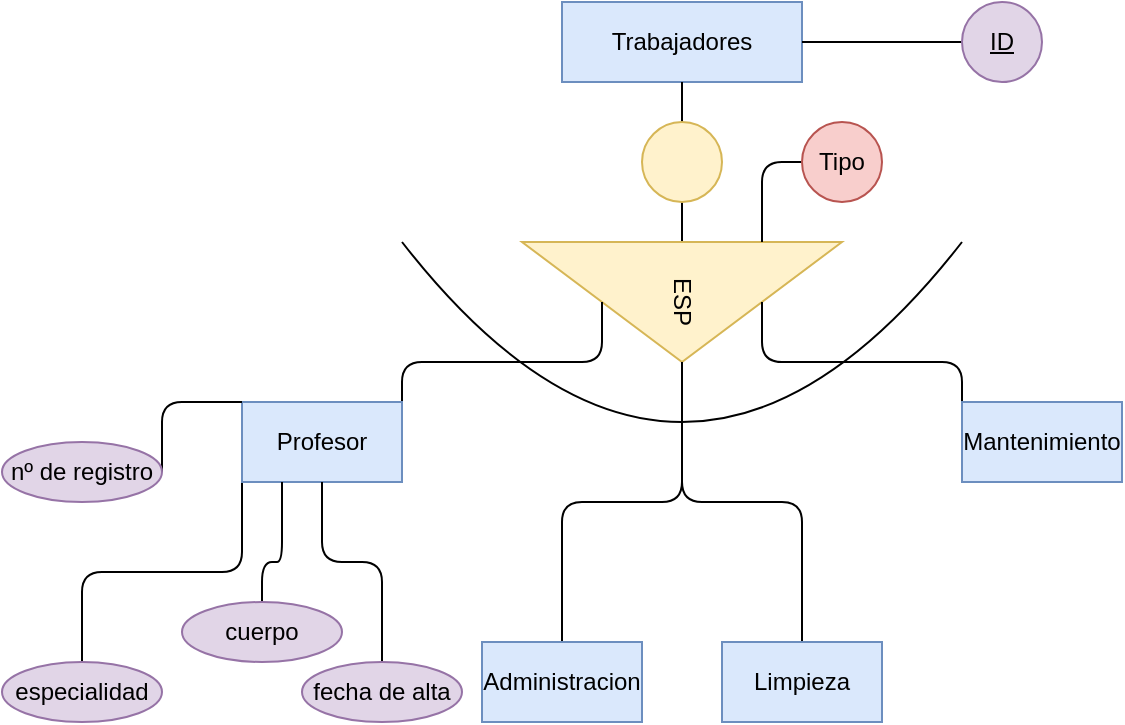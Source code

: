 <mxfile version="22.0.4" type="github">
  <diagram name="Página-1" id="Ri1iF89w23IOyqwTuAVd">
    <mxGraphModel dx="1434" dy="795" grid="1" gridSize="10" guides="1" tooltips="1" connect="1" arrows="1" fold="1" page="1" pageScale="1" pageWidth="827" pageHeight="1169" math="0" shadow="0">
      <root>
        <mxCell id="0" />
        <mxCell id="1" parent="0" />
        <mxCell id="FllwzwZ4MAOWf5rmHtK7-3" style="edgeStyle=orthogonalEdgeStyle;rounded=0;orthogonalLoop=1;jettySize=auto;html=1;exitX=0.5;exitY=1;exitDx=0;exitDy=0;endArrow=none;endFill=0;" edge="1" parent="1" source="FllwzwZ4MAOWf5rmHtK7-29" target="FllwzwZ4MAOWf5rmHtK7-2">
          <mxGeometry relative="1" as="geometry" />
        </mxCell>
        <mxCell id="FllwzwZ4MAOWf5rmHtK7-1" value="Trabajadores" style="whiteSpace=wrap;html=1;fillColor=#dae8fc;strokeColor=#6c8ebf;" vertex="1" parent="1">
          <mxGeometry x="320" y="80" width="120" height="40" as="geometry" />
        </mxCell>
        <mxCell id="FllwzwZ4MAOWf5rmHtK7-15" value="" style="edgeStyle=orthogonalEdgeStyle;rounded=1;orthogonalLoop=1;jettySize=auto;html=1;endArrow=none;endFill=0;" edge="1" parent="1" source="FllwzwZ4MAOWf5rmHtK7-2" target="FllwzwZ4MAOWf5rmHtK7-7">
          <mxGeometry relative="1" as="geometry" />
        </mxCell>
        <mxCell id="FllwzwZ4MAOWf5rmHtK7-2" value="ESP" style="triangle;whiteSpace=wrap;html=1;rotation=90;fillColor=#fff2cc;strokeColor=#d6b656;" vertex="1" parent="1">
          <mxGeometry x="350" y="150" width="60" height="160" as="geometry" />
        </mxCell>
        <mxCell id="FllwzwZ4MAOWf5rmHtK7-10" style="edgeStyle=orthogonalEdgeStyle;rounded=1;orthogonalLoop=1;jettySize=auto;html=1;exitX=1;exitY=0;exitDx=0;exitDy=0;entryX=0.5;entryY=1;entryDx=0;entryDy=0;endArrow=none;endFill=0;" edge="1" parent="1" source="FllwzwZ4MAOWf5rmHtK7-5" target="FllwzwZ4MAOWf5rmHtK7-2">
          <mxGeometry relative="1" as="geometry">
            <Array as="points">
              <mxPoint x="240" y="260" />
              <mxPoint x="340" y="260" />
            </Array>
          </mxGeometry>
        </mxCell>
        <mxCell id="FllwzwZ4MAOWf5rmHtK7-20" style="edgeStyle=orthogonalEdgeStyle;rounded=1;orthogonalLoop=1;jettySize=auto;html=1;exitX=0;exitY=1;exitDx=0;exitDy=0;endArrow=none;endFill=0;" edge="1" parent="1" source="FllwzwZ4MAOWf5rmHtK7-5" target="FllwzwZ4MAOWf5rmHtK7-19">
          <mxGeometry relative="1" as="geometry" />
        </mxCell>
        <mxCell id="FllwzwZ4MAOWf5rmHtK7-5" value="Profesor" style="rounded=0;whiteSpace=wrap;html=1;fillColor=#dae8fc;strokeColor=#6c8ebf;" vertex="1" parent="1">
          <mxGeometry x="160" y="280" width="80" height="40" as="geometry" />
        </mxCell>
        <mxCell id="FllwzwZ4MAOWf5rmHtK7-11" style="edgeStyle=orthogonalEdgeStyle;rounded=1;orthogonalLoop=1;jettySize=auto;html=1;exitX=0.5;exitY=0;exitDx=0;exitDy=0;endArrow=none;endFill=0;" edge="1" parent="1" source="FllwzwZ4MAOWf5rmHtK7-6" target="FllwzwZ4MAOWf5rmHtK7-2">
          <mxGeometry relative="1" as="geometry" />
        </mxCell>
        <mxCell id="FllwzwZ4MAOWf5rmHtK7-6" value="Administracion" style="rounded=0;whiteSpace=wrap;html=1;fillColor=#dae8fc;strokeColor=#6c8ebf;" vertex="1" parent="1">
          <mxGeometry x="280" y="400" width="80" height="40" as="geometry" />
        </mxCell>
        <mxCell id="FllwzwZ4MAOWf5rmHtK7-7" value="Limpieza" style="rounded=0;whiteSpace=wrap;html=1;fillColor=#dae8fc;strokeColor=#6c8ebf;" vertex="1" parent="1">
          <mxGeometry x="400" y="400" width="80" height="40" as="geometry" />
        </mxCell>
        <mxCell id="FllwzwZ4MAOWf5rmHtK7-16" style="edgeStyle=orthogonalEdgeStyle;rounded=1;orthogonalLoop=1;jettySize=auto;html=1;exitX=0;exitY=0;exitDx=0;exitDy=0;entryX=0.5;entryY=0;entryDx=0;entryDy=0;endArrow=none;endFill=0;" edge="1" parent="1" source="FllwzwZ4MAOWf5rmHtK7-9" target="FllwzwZ4MAOWf5rmHtK7-2">
          <mxGeometry relative="1" as="geometry">
            <Array as="points">
              <mxPoint x="520" y="260" />
              <mxPoint x="420" y="260" />
            </Array>
          </mxGeometry>
        </mxCell>
        <mxCell id="FllwzwZ4MAOWf5rmHtK7-9" value="Mantenimiento" style="rounded=0;whiteSpace=wrap;html=1;fillColor=#dae8fc;strokeColor=#6c8ebf;" vertex="1" parent="1">
          <mxGeometry x="520" y="280" width="80" height="40" as="geometry" />
        </mxCell>
        <mxCell id="FllwzwZ4MAOWf5rmHtK7-14" value="" style="endArrow=none;html=1;curved=1;" edge="1" parent="1">
          <mxGeometry width="50" height="50" relative="1" as="geometry">
            <mxPoint x="240" y="200" as="sourcePoint" />
            <mxPoint x="520" y="200" as="targetPoint" />
            <Array as="points">
              <mxPoint x="380" y="380" />
            </Array>
          </mxGeometry>
        </mxCell>
        <mxCell id="FllwzwZ4MAOWf5rmHtK7-18" style="edgeStyle=orthogonalEdgeStyle;rounded=1;orthogonalLoop=1;jettySize=auto;html=1;exitX=1;exitY=0.5;exitDx=0;exitDy=0;entryX=0;entryY=0;entryDx=0;entryDy=0;endArrow=none;endFill=0;" edge="1" parent="1" source="FllwzwZ4MAOWf5rmHtK7-17" target="FllwzwZ4MAOWf5rmHtK7-5">
          <mxGeometry relative="1" as="geometry">
            <Array as="points">
              <mxPoint x="150" y="280" />
              <mxPoint x="150" y="280" />
            </Array>
          </mxGeometry>
        </mxCell>
        <mxCell id="FllwzwZ4MAOWf5rmHtK7-17" value="nº de registro" style="ellipse;whiteSpace=wrap;html=1;fillColor=#e1d5e7;strokeColor=#9673a6;" vertex="1" parent="1">
          <mxGeometry x="40" y="300" width="80" height="30" as="geometry" />
        </mxCell>
        <mxCell id="FllwzwZ4MAOWf5rmHtK7-19" value="especialidad" style="ellipse;whiteSpace=wrap;html=1;fillColor=#e1d5e7;strokeColor=#9673a6;" vertex="1" parent="1">
          <mxGeometry x="40" y="410" width="80" height="30" as="geometry" />
        </mxCell>
        <mxCell id="FllwzwZ4MAOWf5rmHtK7-22" style="edgeStyle=orthogonalEdgeStyle;rounded=1;orthogonalLoop=1;jettySize=auto;html=1;exitX=0.5;exitY=0;exitDx=0;exitDy=0;entryX=0.25;entryY=1;entryDx=0;entryDy=0;endArrow=none;endFill=0;" edge="1" parent="1" source="FllwzwZ4MAOWf5rmHtK7-21" target="FllwzwZ4MAOWf5rmHtK7-5">
          <mxGeometry relative="1" as="geometry">
            <Array as="points">
              <mxPoint x="170" y="360" />
              <mxPoint x="180" y="360" />
            </Array>
          </mxGeometry>
        </mxCell>
        <mxCell id="FllwzwZ4MAOWf5rmHtK7-21" value="cuerpo" style="ellipse;whiteSpace=wrap;html=1;fillColor=#e1d5e7;strokeColor=#9673a6;" vertex="1" parent="1">
          <mxGeometry x="130" y="380" width="80" height="30" as="geometry" />
        </mxCell>
        <mxCell id="FllwzwZ4MAOWf5rmHtK7-24" style="edgeStyle=orthogonalEdgeStyle;rounded=1;orthogonalLoop=1;jettySize=auto;html=1;exitX=0.5;exitY=0;exitDx=0;exitDy=0;entryX=0.5;entryY=1;entryDx=0;entryDy=0;endArrow=none;endFill=0;" edge="1" parent="1" source="FllwzwZ4MAOWf5rmHtK7-23" target="FllwzwZ4MAOWf5rmHtK7-5">
          <mxGeometry relative="1" as="geometry">
            <Array as="points">
              <mxPoint x="230" y="360" />
              <mxPoint x="200" y="360" />
            </Array>
          </mxGeometry>
        </mxCell>
        <mxCell id="FllwzwZ4MAOWf5rmHtK7-23" value="fecha de alta" style="ellipse;whiteSpace=wrap;html=1;fillColor=#e1d5e7;strokeColor=#9673a6;" vertex="1" parent="1">
          <mxGeometry x="190" y="410" width="80" height="30" as="geometry" />
        </mxCell>
        <mxCell id="FllwzwZ4MAOWf5rmHtK7-26" style="edgeStyle=orthogonalEdgeStyle;rounded=0;orthogonalLoop=1;jettySize=auto;html=1;exitX=0;exitY=0.5;exitDx=0;exitDy=0;entryX=1;entryY=0.5;entryDx=0;entryDy=0;endArrow=none;endFill=0;" edge="1" parent="1" source="FllwzwZ4MAOWf5rmHtK7-25" target="FllwzwZ4MAOWf5rmHtK7-1">
          <mxGeometry relative="1" as="geometry" />
        </mxCell>
        <mxCell id="FllwzwZ4MAOWf5rmHtK7-25" value="&lt;u&gt;ID&lt;/u&gt;" style="ellipse;whiteSpace=wrap;html=1;fillColor=#e1d5e7;strokeColor=#9673a6;" vertex="1" parent="1">
          <mxGeometry x="520" y="80" width="40" height="40" as="geometry" />
        </mxCell>
        <mxCell id="FllwzwZ4MAOWf5rmHtK7-28" style="edgeStyle=orthogonalEdgeStyle;rounded=1;orthogonalLoop=1;jettySize=auto;html=1;exitX=0;exitY=0.5;exitDx=0;exitDy=0;entryX=0;entryY=0.25;entryDx=0;entryDy=0;endArrow=none;endFill=0;" edge="1" parent="1" source="FllwzwZ4MAOWf5rmHtK7-27" target="FllwzwZ4MAOWf5rmHtK7-2">
          <mxGeometry relative="1" as="geometry" />
        </mxCell>
        <mxCell id="FllwzwZ4MAOWf5rmHtK7-27" value="Tipo" style="ellipse;whiteSpace=wrap;html=1;fillColor=#f8cecc;strokeColor=#b85450;" vertex="1" parent="1">
          <mxGeometry x="440" y="140" width="40" height="40" as="geometry" />
        </mxCell>
        <mxCell id="FllwzwZ4MAOWf5rmHtK7-30" value="" style="edgeStyle=orthogonalEdgeStyle;rounded=0;orthogonalLoop=1;jettySize=auto;html=1;exitX=0.5;exitY=1;exitDx=0;exitDy=0;endArrow=none;endFill=0;" edge="1" parent="1" source="FllwzwZ4MAOWf5rmHtK7-1" target="FllwzwZ4MAOWf5rmHtK7-29">
          <mxGeometry relative="1" as="geometry">
            <mxPoint x="380" y="120" as="sourcePoint" />
            <mxPoint x="380" y="200" as="targetPoint" />
          </mxGeometry>
        </mxCell>
        <mxCell id="FllwzwZ4MAOWf5rmHtK7-29" value="" style="ellipse;whiteSpace=wrap;html=1;fillColor=#fff2cc;strokeColor=#d6b656;" vertex="1" parent="1">
          <mxGeometry x="360" y="140" width="40" height="40" as="geometry" />
        </mxCell>
      </root>
    </mxGraphModel>
  </diagram>
</mxfile>

